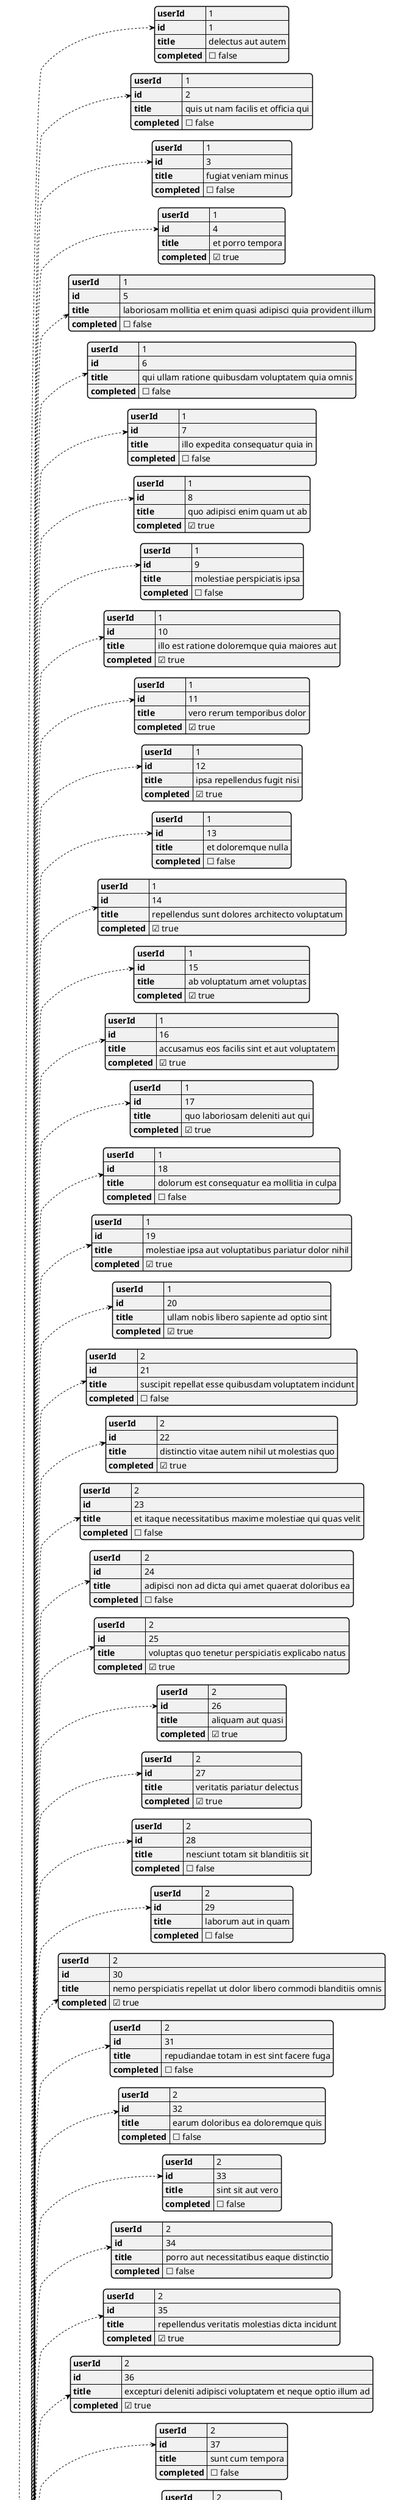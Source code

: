 @startjson
[
    {
        "userId": 1,
        "id": 1,
        "title": "delectus aut autem",
        "completed": false
    },
    {
        "userId": 1,
        "id": 2,
        "title": "quis ut nam facilis et officia qui",
        "completed": false
    },
    {
        "userId": 1,
        "id": 3,
        "title": "fugiat veniam minus",
        "completed": false
    },
    {
        "userId": 1,
        "id": 4,
        "title": "et porro tempora",
        "completed": true
    },
    {
        "userId": 1,
        "id": 5,
        "title": "laboriosam mollitia et enim quasi adipisci quia provident illum",
        "completed": false
    },
    {
        "userId": 1,
        "id": 6,
        "title": "qui ullam ratione quibusdam voluptatem quia omnis",
        "completed": false
    },
    {
        "userId": 1,
        "id": 7,
        "title": "illo expedita consequatur quia in",
        "completed": false
    },
    {
        "userId": 1,
        "id": 8,
        "title": "quo adipisci enim quam ut ab",
        "completed": true
    },
    {
        "userId": 1,
        "id": 9,
        "title": "molestiae perspiciatis ipsa",
        "completed": false
    },
    {
        "userId": 1,
        "id": 10,
        "title": "illo est ratione doloremque quia maiores aut",
        "completed": true
    },
    {
        "userId": 1,
        "id": 11,
        "title": "vero rerum temporibus dolor",
        "completed": true
    },
    {
        "userId": 1,
        "id": 12,
        "title": "ipsa repellendus fugit nisi",
        "completed": true
    },
    {
        "userId": 1,
        "id": 13,
        "title": "et doloremque nulla",
        "completed": false
    },
    {
        "userId": 1,
        "id": 14,
        "title": "repellendus sunt dolores architecto voluptatum",
        "completed": true
    },
    {
        "userId": 1,
        "id": 15,
        "title": "ab voluptatum amet voluptas",
        "completed": true
    },
    {
        "userId": 1,
        "id": 16,
        "title": "accusamus eos facilis sint et aut voluptatem",
        "completed": true
    },
    {
        "userId": 1,
        "id": 17,
        "title": "quo laboriosam deleniti aut qui",
        "completed": true
    },
    {
        "userId": 1,
        "id": 18,
        "title": "dolorum est consequatur ea mollitia in culpa",
        "completed": false
    },
    {
        "userId": 1,
        "id": 19,
        "title": "molestiae ipsa aut voluptatibus pariatur dolor nihil",
        "completed": true
    },
    {
        "userId": 1,
        "id": 20,
        "title": "ullam nobis libero sapiente ad optio sint",
        "completed": true
    },
    {
        "userId": 2,
        "id": 21,
        "title": "suscipit repellat esse quibusdam voluptatem incidunt",
        "completed": false
    },
    {
        "userId": 2,
        "id": 22,
        "title": "distinctio vitae autem nihil ut molestias quo",
        "completed": true
    },
    {
        "userId": 2,
        "id": 23,
        "title": "et itaque necessitatibus maxime molestiae qui quas velit",
        "completed": false
    },
    {
        "userId": 2,
        "id": 24,
        "title": "adipisci non ad dicta qui amet quaerat doloribus ea",
        "completed": false
    },
    {
        "userId": 2,
        "id": 25,
        "title": "voluptas quo tenetur perspiciatis explicabo natus",
        "completed": true
    },
    {
        "userId": 2,
        "id": 26,
        "title": "aliquam aut quasi",
        "completed": true
    },
    {
        "userId": 2,
        "id": 27,
        "title": "veritatis pariatur delectus",
        "completed": true
    },
    {
        "userId": 2,
        "id": 28,
        "title": "nesciunt totam sit blanditiis sit",
        "completed": false
    },
    {
        "userId": 2,
        "id": 29,
        "title": "laborum aut in quam",
        "completed": false
    },
    {
        "userId": 2,
        "id": 30,
        "title": "nemo perspiciatis repellat ut dolor libero commodi blanditiis omnis",
        "completed": true
    },
    {
        "userId": 2,
        "id": 31,
        "title": "repudiandae totam in est sint facere fuga",
        "completed": false
    },
    {
        "userId": 2,
        "id": 32,
        "title": "earum doloribus ea doloremque quis",
        "completed": false
    },
    {
        "userId": 2,
        "id": 33,
        "title": "sint sit aut vero",
        "completed": false
    },
    {
        "userId": 2,
        "id": 34,
        "title": "porro aut necessitatibus eaque distinctio",
        "completed": false
    },
    {
        "userId": 2,
        "id": 35,
        "title": "repellendus veritatis molestias dicta incidunt",
        "completed": true
    },
    {
        "userId": 2,
        "id": 36,
        "title": "excepturi deleniti adipisci voluptatem et neque optio illum ad",
        "completed": true
    },
    {
        "userId": 2,
        "id": 37,
        "title": "sunt cum tempora",
        "completed": false
    },
    {
        "userId": 2,
        "id": 38,
        "title": "totam quia non",
        "completed": false
    },
    {
        "userId": 2,
        "id": 39,
        "title": "doloremque quibusdam asperiores libero corrupti illum qui omnis",
        "completed": false
    },
    {
        "userId": 2,
        "id": 40,
        "title": "totam atque quo nesciunt",
        "completed": true
    },
    {
        "userId": 3,
        "id": 41,
        "title": "aliquid amet impedit consequatur aspernatur placeat eaque fugiat suscipit",
        "completed": false
    },
    {
        "userId": 3,
        "id": 42,
        "title": "rerum perferendis error quia ut eveniet",
        "completed": false
    },
    {
        "userId": 3,
        "id": 43,
        "title": "tempore ut sint quis recusandae",
        "completed": true
    },
    {
        "userId": 3,
        "id": 44,
        "title": "cum debitis quis accusamus doloremque ipsa natus sapiente omnis",
        "completed": true
    },
    {
        "userId": 3,
        "id": 45,
        "title": "velit soluta adipisci molestias reiciendis harum",
        "completed": false
    },
    {
        "userId": 3,
        "id": 46,
        "title": "vel voluptatem repellat nihil placeat corporis",
        "completed": false
    },
    {
        "userId": 3,
        "id": 47,
        "title": "nam qui rerum fugiat accusamus",
        "completed": false
    },
    {
        "userId": 3,
        "id": 48,
        "title": "sit reprehenderit omnis quia",
        "completed": false
    },
    {
        "userId": 3,
        "id": 49,
        "title": "ut necessitatibus aut maiores debitis officia blanditiis velit et",
        "completed": false
    },
    {
        "userId": 3,
        "id": 50,
        "title": "cupiditate necessitatibus ullam aut quis dolor voluptate",
        "completed": true
    },
    {
        "userId": 3,
        "id": 51,
        "title": "distinctio exercitationem ab doloribus",
        "completed": false
    },
    {
        "userId": 3,
        "id": 52,
        "title": "nesciunt dolorum quis recusandae ad pariatur ratione",
        "completed": false
    },
    {
        "userId": 3,
        "id": 53,
        "title": "qui labore est occaecati recusandae aliquid quam",
        "completed": false
    },
    {
        "userId": 3,
        "id": 54,
        "title": "quis et est ut voluptate quam dolor",
        "completed": true
    },
    {
        "userId": 3,
        "id": 55,
        "title": "voluptatum omnis minima qui occaecati provident nulla voluptatem ratione",
        "completed": true
    },
    {
        "userId": 3,
        "id": 56,
        "title": "deleniti ea temporibus enim",
        "completed": true
    },
    {
        "userId": 3,
        "id": 57,
        "title": "pariatur et magnam ea doloribus similique voluptatem rerum quia",
        "completed": false
    },
    {
        "userId": 3,
        "id": 58,
        "title": "est dicta totam qui explicabo doloribus qui dignissimos",
        "completed": false
    },
    {
        "userId": 3,
        "id": 59,
        "title": "perspiciatis velit id laborum placeat iusto et aliquam odio",
        "completed": false
    },
    {
        "userId": 3,
        "id": 60,
        "title": "et sequi qui architecto ut adipisci",
        "completed": true
    },
    {
        "userId": 4,
        "id": 61,
        "title": "odit optio omnis qui sunt",
        "completed": true
    },
    {
        "userId": 4,
        "id": 62,
        "title": "et placeat et tempore aspernatur sint numquam",
        "completed": false
    },
    {
        "userId": 4,
        "id": 63,
        "title": "doloremque aut dolores quidem fuga qui nulla",
        "completed": true
    },
    {
        "userId": 4,
        "id": 64,
        "title": "voluptas consequatur qui ut quia magnam nemo esse",
        "completed": false
    },
    {
        "userId": 4,
        "id": 65,
        "title": "fugiat pariatur ratione ut asperiores necessitatibus magni",
        "completed": false
    },
    {
        "userId": 4,
        "id": 66,
        "title": "rerum eum molestias autem voluptatum sit optio",
        "completed": false
    },
    {
        "userId": 4,
        "id": 67,
        "title": "quia voluptatibus voluptatem quos similique maiores repellat",
        "completed": false
    },
    {
        "userId": 4,
        "id": 68,
        "title": "aut id perspiciatis voluptatem iusto",
        "completed": false
    },
    {
        "userId": 4,
        "id": 69,
        "title": "doloribus sint dolorum ab adipisci itaque dignissimos aliquam suscipit",
        "completed": false
    },
    {
        "userId": 4,
        "id": 70,
        "title": "ut sequi accusantium et mollitia delectus sunt",
        "completed": false
    },
    {
        "userId": 4,
        "id": 71,
        "title": "aut velit saepe ullam",
        "completed": false
    },
    {
        "userId": 4,
        "id": 72,
        "title": "praesentium facilis facere quis harum voluptatibus voluptatem eum",
        "completed": false
    },
    {
        "userId": 4,
        "id": 73,
        "title": "sint amet quia totam corporis qui exercitationem commodi",
        "completed": true
    },
    {
        "userId": 4,
        "id": 74,
        "title": "expedita tempore nobis eveniet laborum maiores",
        "completed": false
    },
    {
        "userId": 4,
        "id": 75,
        "title": "occaecati adipisci est possimus totam",
        "completed": false
    },
    {
        "userId": 4,
        "id": 76,
        "title": "sequi dolorem sed",
        "completed": true
    },
    {
        "userId": 4,
        "id": 77,
        "title": "maiores aut nesciunt delectus exercitationem vel assumenda eligendi at",
        "completed": false
    },
    {
        "userId": 4,
        "id": 78,
        "title": "reiciendis est magnam amet nemo iste recusandae impedit quaerat",
        "completed": false
    },
    {
        "userId": 4,
        "id": 79,
        "title": "eum ipsa maxime ut",
        "completed": true
    },
    {
        "userId": 4,
        "id": 80,
        "title": "tempore molestias dolores rerum sequi voluptates ipsum consequatur",
        "completed": true
    },
    {
        "userId": 5,
        "id": 81,
        "title": "suscipit qui totam",
        "completed": true
    },
    {
        "userId": 5,
        "id": 82,
        "title": "voluptates eum voluptas et dicta",
        "completed": false
    },
    {
        "userId": 5,
        "id": 83,
        "title": "quidem at rerum quis ex aut sit quam",
        "completed": true
    },
    {
        "userId": 5,
        "id": 84,
        "title": "sunt veritatis ut voluptate",
        "completed": false
    },
    {
        "userId": 5,
        "id": 85,
        "title": "et quia ad iste a",
        "completed": true
    },
    {
        "userId": 5,
        "id": 86,
        "title": "incidunt ut saepe autem",
        "completed": true
    },
    {
        "userId": 5,
        "id": 87,
        "title": "laudantium quae eligendi consequatur quia et vero autem",
        "completed": true
    },
    {
        "userId": 5,
        "id": 88,
        "title": "vitae aut excepturi laboriosam sint aliquam et et accusantium",
        "completed": false
    },
    {
        "userId": 5,
        "id": 89,
        "title": "sequi ut omnis et",
        "completed": true
    },
    {
        "userId": 5,
        "id": 90,
        "title": "molestiae nisi accusantium tenetur dolorem et",
        "completed": true
    },
    {
        "userId": 5,
        "id": 91,
        "title": "nulla quis consequatur saepe qui id expedita",
        "completed": true
    },
    {
        "userId": 5,
        "id": 92,
        "title": "in omnis laboriosam",
        "completed": true
    },
    {
        "userId": 5,
        "id": 93,
        "title": "odio iure consequatur molestiae quibusdam necessitatibus quia sint",
        "completed": true
    },
    {
        "userId": 5,
        "id": 94,
        "title": "facilis modi saepe mollitia",
        "completed": false
    },
    {
        "userId": 5,
        "id": 95,
        "title": "vel nihil et molestiae iusto assumenda nemo quo ut",
        "completed": true
    },
    {
        "userId": 5,
        "id": 96,
        "title": "nobis suscipit ducimus enim asperiores voluptas",
        "completed": false
    },
    {
        "userId": 5,
        "id": 97,
        "title": "dolorum laboriosam eos qui iure aliquam",
        "completed": false
    },
    {
        "userId": 5,
        "id": 98,
        "title": "debitis accusantium ut quo facilis nihil quis sapiente necessitatibus",
        "completed": true
    },
    {
        "userId": 5,
        "id": 99,
        "title": "neque voluptates ratione",
        "completed": false
    },
    {
        "userId": 5,
        "id": 100,
        "title": "excepturi a et neque qui expedita vel voluptate",
        "completed": false
    },
    {
        "userId": 6,
        "id": 101,
        "title": "explicabo enim cumque porro aperiam occaecati minima",
        "completed": false
    },
    {
        "userId": 6,
        "id": 102,
        "title": "sed ab consequatur",
        "completed": false
    },
    {
        "userId": 6,
        "id": 103,
        "title": "non sunt delectus illo nulla tenetur enim omnis",
        "completed": false
    },
    {
        "userId": 6,
        "id": 104,
        "title": "excepturi non laudantium quo",
        "completed": false
    },
    {
        "userId": 6,
        "id": 105,
        "title": "totam quia dolorem et illum repellat voluptas optio",
        "completed": true
    },
    {
        "userId": 6,
        "id": 106,
        "title": "ad illo quis voluptatem temporibus",
        "completed": true
    },
    {
        "userId": 6,
        "id": 107,
        "title": "praesentium facilis omnis laudantium fugit ad iusto nihil nesciunt",
        "completed": false
    },
    {
        "userId": 6,
        "id": 108,
        "title": "a eos eaque nihil et exercitationem incidunt delectus",
        "completed": true
    },
    {
        "userId": 6,
        "id": 109,
        "title": "autem temporibus harum quisquam in culpa",
        "completed": true
    },
    {
        "userId": 6,
        "id": 110,
        "title": "aut aut ea corporis",
        "completed": true
    },
    {
        "userId": 6,
        "id": 111,
        "title": "magni accusantium labore et id quis provident",
        "completed": false
    },
    {
        "userId": 6,
        "id": 112,
        "title": "consectetur impedit quisquam qui deserunt non rerum consequuntur eius",
        "completed": false
    },
    {
        "userId": 6,
        "id": 113,
        "title": "quia atque aliquam sunt impedit voluptatum rerum assumenda nisi",
        "completed": false
    },
    {
        "userId": 6,
        "id": 114,
        "title": "cupiditate quos possimus corporis quisquam exercitationem beatae",
        "completed": false
    },
    {
        "userId": 6,
        "id": 115,
        "title": "sed et ea eum",
        "completed": false
    },
    {
        "userId": 6,
        "id": 116,
        "title": "ipsa dolores vel facilis ut",
        "completed": true
    },
    {
        "userId": 6,
        "id": 117,
        "title": "sequi quae est et qui qui eveniet asperiores",
        "completed": false
    },
    {
        "userId": 6,
        "id": 118,
        "title": "quia modi consequatur vero fugiat",
        "completed": false
    },
    {
        "userId": 6,
        "id": 119,
        "title": "corporis ducimus ea perspiciatis iste",
        "completed": false
    },
    {
        "userId": 6,
        "id": 120,
        "title": "dolorem laboriosam vel voluptas et aliquam quasi",
        "completed": false
    },
    {
        "userId": 7,
        "id": 121,
        "title": "inventore aut nihil minima laudantium hic qui omnis",
        "completed": true
    },
    {
        "userId": 7,
        "id": 122,
        "title": "provident aut nobis culpa",
        "completed": true
    },
    {
        "userId": 7,
        "id": 123,
        "title": "esse et quis iste est earum aut impedit",
        "completed": false
    },
    {
        "userId": 7,
        "id": 124,
        "title": "qui consectetur id",
        "completed": false
    },
    {
        "userId": 7,
        "id": 125,
        "title": "aut quasi autem iste tempore illum possimus",
        "completed": false
    },
    {
        "userId": 7,
        "id": 126,
        "title": "ut asperiores perspiciatis veniam ipsum rerum saepe",
        "completed": true
    },
    {
        "userId": 7,
        "id": 127,
        "title": "voluptatem libero consectetur rerum ut",
        "completed": true
    },
    {
        "userId": 7,
        "id": 128,
        "title": "eius omnis est qui voluptatem autem",
        "completed": false
    },
    {
        "userId": 7,
        "id": 129,
        "title": "rerum culpa quis harum",
        "completed": false
    },
    {
        "userId": 7,
        "id": 130,
        "title": "nulla aliquid eveniet harum laborum libero alias ut unde",
        "completed": true
    },
    {
        "userId": 7,
        "id": 131,
        "title": "qui ea incidunt quis",
        "completed": false
    },
    {
        "userId": 7,
        "id": 132,
        "title": "qui molestiae voluptatibus velit iure harum quisquam",
        "completed": true
    },
    {
        "userId": 7,
        "id": 133,
        "title": "et labore eos enim rerum consequatur sunt",
        "completed": true
    },
    {
        "userId": 7,
        "id": 134,
        "title": "molestiae doloribus et laborum quod ea",
        "completed": false
    },
    {
        "userId": 7,
        "id": 135,
        "title": "facere ipsa nam eum voluptates reiciendis vero qui",
        "completed": false
    },
    {
        "userId": 7,
        "id": 136,
        "title": "asperiores illo tempora fuga sed ut quasi adipisci",
        "completed": false
    },
    {
        "userId": 7,
        "id": 137,
        "title": "qui sit non",
        "completed": false
    },
    {
        "userId": 7,
        "id": 138,
        "title": "placeat minima consequatur rem qui ut",
        "completed": true
    },
    {
        "userId": 7,
        "id": 139,
        "title": "consequatur doloribus id possimus voluptas a voluptatem",
        "completed": false
    },
    {
        "userId": 7,
        "id": 140,
        "title": "aut consectetur in blanditiis deserunt quia sed laboriosam",
        "completed": true
    },
    {
        "userId": 8,
        "id": 141,
        "title": "explicabo consectetur debitis voluptates quas quae culpa rerum non",
        "completed": true
    },
    {
        "userId": 8,
        "id": 142,
        "title": "maiores accusantium architecto necessitatibus reiciendis ea aut",
        "completed": true
    },
    {
        "userId": 8,
        "id": 143,
        "title": "eum non recusandae cupiditate animi",
        "completed": false
    },
    {
        "userId": 8,
        "id": 144,
        "title": "ut eum exercitationem sint",
        "completed": false
    },
    {
        "userId": 8,
        "id": 145,
        "title": "beatae qui ullam incidunt voluptatem non nisi aliquam",
        "completed": false
    },
    {
        "userId": 8,
        "id": 146,
        "title": "molestiae suscipit ratione nihil odio libero impedit vero totam",
        "completed": true
    },
    {
        "userId": 8,
        "id": 147,
        "title": "eum itaque quod reprehenderit et facilis dolor autem ut",
        "completed": true
    },
    {
        "userId": 8,
        "id": 148,
        "title": "esse quas et quo quasi exercitationem",
        "completed": false
    },
    {
        "userId": 8,
        "id": 149,
        "title": "animi voluptas quod perferendis est",
        "completed": false
    },
    {
        "userId": 8,
        "id": 150,
        "title": "eos amet tempore laudantium fugit a",
        "completed": false
    },
    {
        "userId": 8,
        "id": 151,
        "title": "accusamus adipisci dicta qui quo ea explicabo sed vero",
        "completed": true
    },
    {
        "userId": 8,
        "id": 152,
        "title": "odit eligendi recusandae doloremque cumque non",
        "completed": false
    },
    {
        "userId": 8,
        "id": 153,
        "title": "ea aperiam consequatur qui repellat eos",
        "completed": false
    },
    {
        "userId": 8,
        "id": 154,
        "title": "rerum non ex sapiente",
        "completed": true
    },
    {
        "userId": 8,
        "id": 155,
        "title": "voluptatem nobis consequatur et assumenda magnam",
        "completed": true
    },
    {
        "userId": 8,
        "id": 156,
        "title": "nam quia quia nulla repellat assumenda quibusdam sit nobis",
        "completed": true
    },
    {
        "userId": 8,
        "id": 157,
        "title": "dolorem veniam quisquam deserunt repellendus",
        "completed": true
    },
    {
        "userId": 8,
        "id": 158,
        "title": "debitis vitae delectus et harum accusamus aut deleniti a",
        "completed": true
    },
    {
        "userId": 8,
        "id": 159,
        "title": "debitis adipisci quibusdam aliquam sed dolore ea praesentium nobis",
        "completed": true
    },
    {
        "userId": 8,
        "id": 160,
        "title": "et praesentium aliquam est",
        "completed": false
    },
    {
        "userId": 9,
        "id": 161,
        "title": "ex hic consequuntur earum omnis alias ut occaecati culpa",
        "completed": true
    },
    {
        "userId": 9,
        "id": 162,
        "title": "omnis laboriosam molestias animi sunt dolore",
        "completed": true
    },
    {
        "userId": 9,
        "id": 163,
        "title": "natus corrupti maxime laudantium et voluptatem laboriosam odit",
        "completed": false
    },
    {
        "userId": 9,
        "id": 164,
        "title": "reprehenderit quos aut aut consequatur est sed",
        "completed": false
    },
    {
        "userId": 9,
        "id": 165,
        "title": "fugiat perferendis sed aut quidem",
        "completed": false
    },
    {
        "userId": 9,
        "id": 166,
        "title": "quos quo possimus suscipit minima ut",
        "completed": false
    },
    {
        "userId": 9,
        "id": 167,
        "title": "et quis minus quo a asperiores molestiae",
        "completed": false
    },
    {
        "userId": 9,
        "id": 168,
        "title": "recusandae quia qui sunt libero",
        "completed": false
    },
    {
        "userId": 9,
        "id": 169,
        "title": "ea odio perferendis officiis",
        "completed": true
    },
    {
        "userId": 9,
        "id": 170,
        "title": "quisquam aliquam quia doloribus aut",
        "completed": false
    },
    {
        "userId": 9,
        "id": 171,
        "title": "fugiat aut voluptatibus corrupti deleniti velit iste odio",
        "completed": true
    },
    {
        "userId": 9,
        "id": 172,
        "title": "et provident amet rerum consectetur et voluptatum",
        "completed": false
    },
    {
        "userId": 9,
        "id": 173,
        "title": "harum ad aperiam quis",
        "completed": false
    },
    {
        "userId": 9,
        "id": 174,
        "title": "similique aut quo",
        "completed": false
    },
    {
        "userId": 9,
        "id": 175,
        "title": "laudantium eius officia perferendis provident perspiciatis asperiores",
        "completed": true
    },
    {
        "userId": 9,
        "id": 176,
        "title": "magni soluta corrupti ut maiores rem quidem",
        "completed": false
    },
    {
        "userId": 9,
        "id": 177,
        "title": "et placeat temporibus voluptas est tempora quos quibusdam",
        "completed": false
    },
    {
        "userId": 9,
        "id": 178,
        "title": "nesciunt itaque commodi tempore",
        "completed": true
    },
    {
        "userId": 9,
        "id": 179,
        "title": "omnis consequuntur cupiditate impedit itaque ipsam quo",
        "completed": true
    },
    {
        "userId": 9,
        "id": 180,
        "title": "debitis nisi et dolorem repellat et",
        "completed": true
    },
    {
        "userId": 10,
        "id": 181,
        "title": "ut cupiditate sequi aliquam fuga maiores",
        "completed": false
    },
    {
        "userId": 10,
        "id": 182,
        "title": "inventore saepe cumque et aut illum enim",
        "completed": true
    },
    {
        "userId": 10,
        "id": 183,
        "title": "omnis nulla eum aliquam distinctio",
        "completed": true
    },
    {
        "userId": 10,
        "id": 184,
        "title": "molestias modi perferendis perspiciatis",
        "completed": false
    },
    {
        "userId": 10,
        "id": 185,
        "title": "voluptates dignissimos sed doloribus animi quaerat aut",
        "completed": false
    },
    {
        "userId": 10,
        "id": 186,
        "title": "explicabo odio est et",
        "completed": false
    },
    {
        "userId": 10,
        "id": 187,
        "title": "consequuntur animi possimus",
        "completed": false
    },
    {
        "userId": 10,
        "id": 188,
        "title": "vel non beatae est",
        "completed": true
    },
    {
        "userId": 10,
        "id": 189,
        "title": "culpa eius et voluptatem et",
        "completed": true
    },
    {
        "userId": 10,
        "id": 190,
        "title": "accusamus sint iusto et voluptatem exercitationem",
        "completed": true
    },
    {
        "userId": 10,
        "id": 191,
        "title": "temporibus atque distinctio omnis eius impedit tempore molestias pariatur",
        "completed": true
    },
    {
        "userId": 10,
        "id": 192,
        "title": "ut quas possimus exercitationem sint voluptates",
        "completed": false
    },
    {
        "userId": 10,
        "id": 193,
        "title": "rerum debitis voluptatem qui eveniet tempora distinctio a",
        "completed": true
    },
    {
        "userId": 10,
        "id": 194,
        "title": "sed ut vero sit molestiae",
        "completed": false
    },
    {
        "userId": 10,
        "id": 195,
        "title": "rerum ex veniam mollitia voluptatibus pariatur",
        "completed": true
    },
    {
        "userId": 10,
        "id": 196,
        "title": "consequuntur aut ut fugit similique",
        "completed": true
    },
    {
        "userId": 10,
        "id": 197,
        "title": "dignissimos quo nobis earum saepe",
        "completed": true
    },
    {
        "userId": 10,
        "id": 198,
        "title": "quis eius est sint explicabo",
        "completed": true
    },
    {
        "userId": 10,
        "id": 199,
        "title": "numquam repellendus a magnam",
        "completed": true
    },
    {
        "userId": 10,
        "id": 200,
        "title": "ipsam aperiam voluptates qui",
        "completed": false
    }
]
@endjson